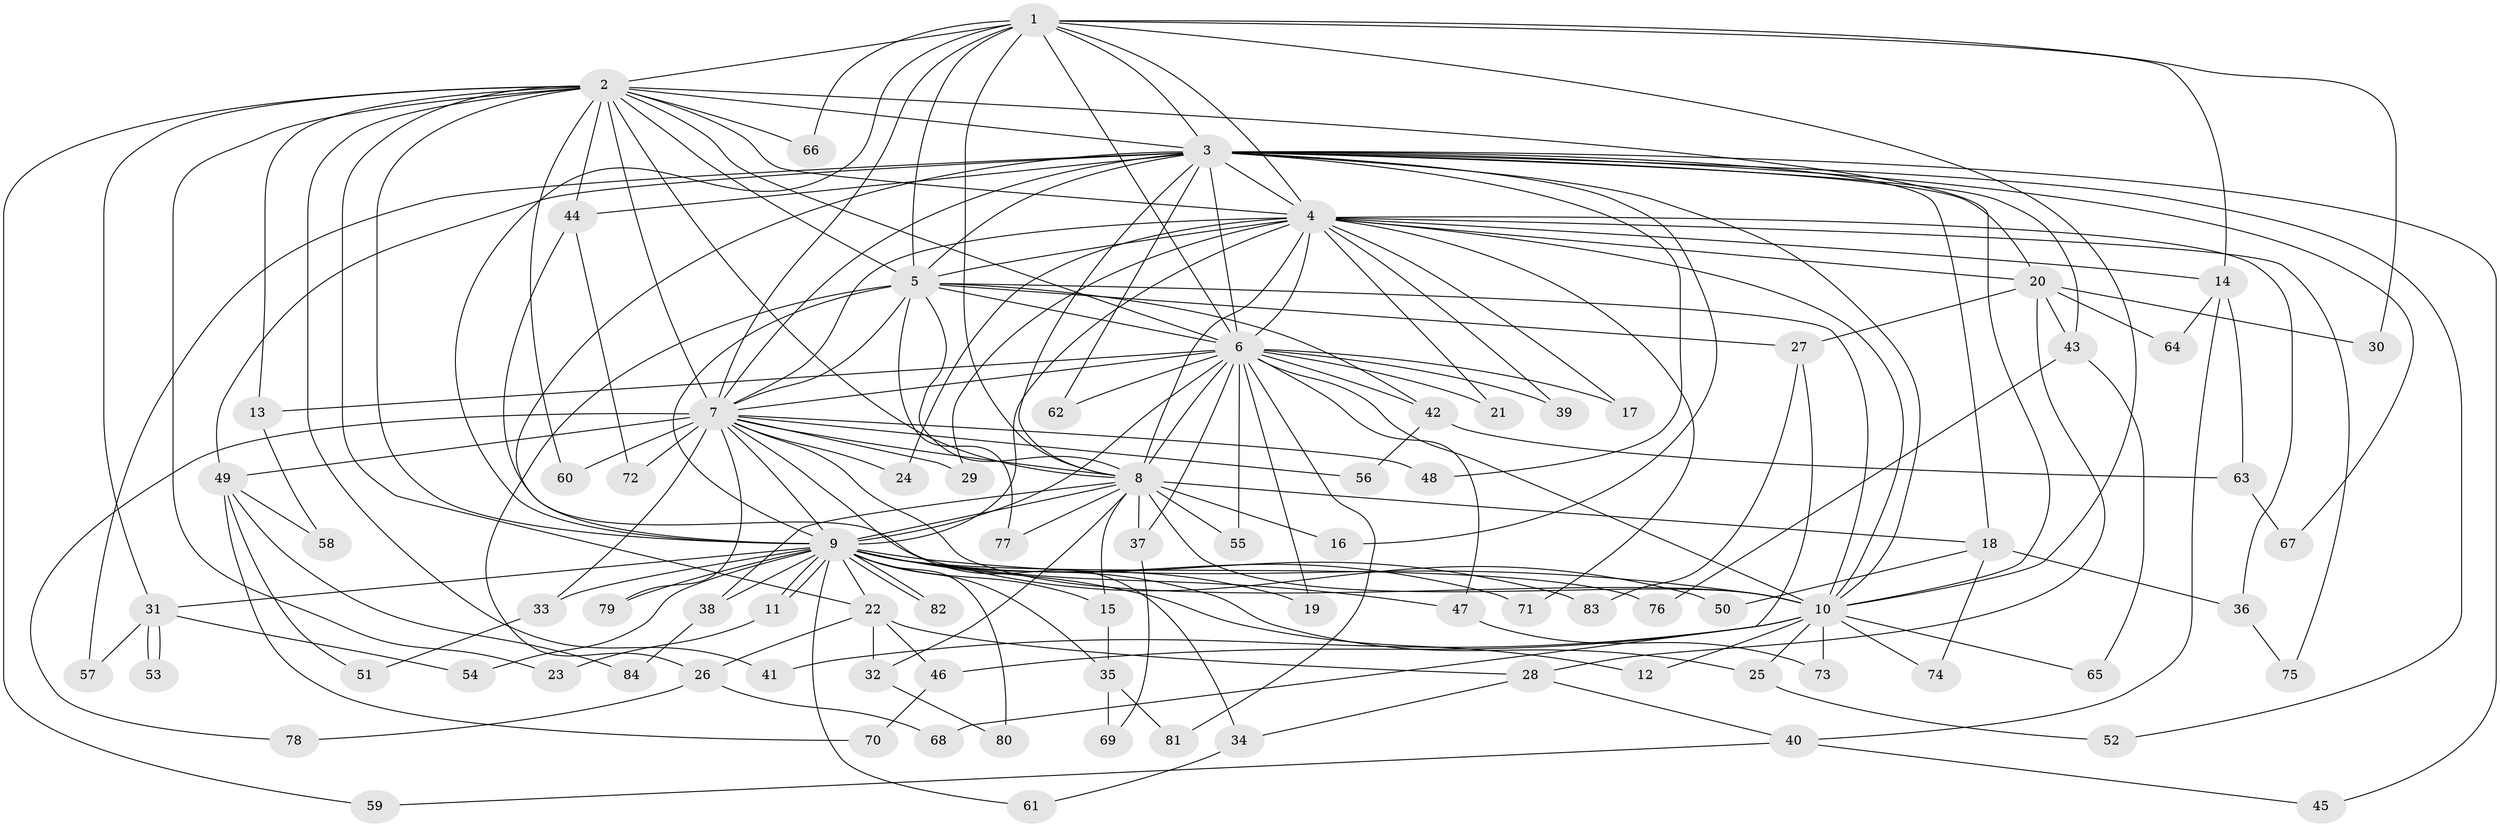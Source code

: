 // Generated by graph-tools (version 1.1) at 2025/44/03/09/25 04:44:46]
// undirected, 84 vertices, 193 edges
graph export_dot {
graph [start="1"]
  node [color=gray90,style=filled];
  1;
  2;
  3;
  4;
  5;
  6;
  7;
  8;
  9;
  10;
  11;
  12;
  13;
  14;
  15;
  16;
  17;
  18;
  19;
  20;
  21;
  22;
  23;
  24;
  25;
  26;
  27;
  28;
  29;
  30;
  31;
  32;
  33;
  34;
  35;
  36;
  37;
  38;
  39;
  40;
  41;
  42;
  43;
  44;
  45;
  46;
  47;
  48;
  49;
  50;
  51;
  52;
  53;
  54;
  55;
  56;
  57;
  58;
  59;
  60;
  61;
  62;
  63;
  64;
  65;
  66;
  67;
  68;
  69;
  70;
  71;
  72;
  73;
  74;
  75;
  76;
  77;
  78;
  79;
  80;
  81;
  82;
  83;
  84;
  1 -- 2;
  1 -- 3;
  1 -- 4;
  1 -- 5;
  1 -- 6;
  1 -- 7;
  1 -- 8;
  1 -- 9;
  1 -- 10;
  1 -- 14;
  1 -- 30;
  1 -- 66;
  2 -- 3;
  2 -- 4;
  2 -- 5;
  2 -- 6;
  2 -- 7;
  2 -- 8;
  2 -- 9;
  2 -- 10;
  2 -- 13;
  2 -- 22;
  2 -- 23;
  2 -- 31;
  2 -- 41;
  2 -- 44;
  2 -- 59;
  2 -- 60;
  2 -- 66;
  3 -- 4;
  3 -- 5;
  3 -- 6;
  3 -- 7;
  3 -- 8;
  3 -- 9;
  3 -- 10;
  3 -- 16;
  3 -- 18;
  3 -- 20;
  3 -- 43;
  3 -- 44;
  3 -- 45;
  3 -- 48;
  3 -- 49;
  3 -- 52;
  3 -- 57;
  3 -- 62;
  3 -- 67;
  4 -- 5;
  4 -- 6;
  4 -- 7;
  4 -- 8;
  4 -- 9;
  4 -- 10;
  4 -- 14;
  4 -- 17;
  4 -- 20;
  4 -- 21;
  4 -- 24;
  4 -- 29;
  4 -- 36;
  4 -- 39;
  4 -- 71;
  4 -- 75;
  5 -- 6;
  5 -- 7;
  5 -- 8;
  5 -- 9;
  5 -- 10;
  5 -- 26;
  5 -- 27;
  5 -- 42;
  5 -- 77;
  6 -- 7;
  6 -- 8;
  6 -- 9;
  6 -- 10;
  6 -- 13;
  6 -- 17;
  6 -- 19;
  6 -- 21;
  6 -- 37;
  6 -- 39;
  6 -- 42;
  6 -- 47;
  6 -- 55;
  6 -- 62;
  6 -- 81;
  7 -- 8;
  7 -- 9;
  7 -- 10;
  7 -- 24;
  7 -- 29;
  7 -- 33;
  7 -- 34;
  7 -- 48;
  7 -- 49;
  7 -- 56;
  7 -- 60;
  7 -- 72;
  7 -- 78;
  7 -- 79;
  8 -- 9;
  8 -- 10;
  8 -- 15;
  8 -- 16;
  8 -- 18;
  8 -- 32;
  8 -- 37;
  8 -- 38;
  8 -- 55;
  8 -- 77;
  9 -- 10;
  9 -- 11;
  9 -- 11;
  9 -- 12;
  9 -- 15;
  9 -- 19;
  9 -- 22;
  9 -- 25;
  9 -- 31;
  9 -- 33;
  9 -- 35;
  9 -- 38;
  9 -- 47;
  9 -- 54;
  9 -- 61;
  9 -- 71;
  9 -- 76;
  9 -- 79;
  9 -- 80;
  9 -- 82;
  9 -- 82;
  9 -- 83;
  10 -- 12;
  10 -- 25;
  10 -- 41;
  10 -- 46;
  10 -- 65;
  10 -- 73;
  10 -- 74;
  11 -- 23;
  13 -- 58;
  14 -- 40;
  14 -- 63;
  14 -- 64;
  15 -- 35;
  18 -- 36;
  18 -- 50;
  18 -- 74;
  20 -- 27;
  20 -- 28;
  20 -- 30;
  20 -- 43;
  20 -- 64;
  22 -- 26;
  22 -- 28;
  22 -- 32;
  22 -- 46;
  25 -- 52;
  26 -- 68;
  26 -- 78;
  27 -- 68;
  27 -- 83;
  28 -- 34;
  28 -- 40;
  31 -- 53;
  31 -- 53;
  31 -- 54;
  31 -- 57;
  32 -- 80;
  33 -- 51;
  34 -- 61;
  35 -- 69;
  35 -- 81;
  36 -- 75;
  37 -- 69;
  38 -- 84;
  40 -- 45;
  40 -- 59;
  42 -- 56;
  42 -- 63;
  43 -- 65;
  43 -- 76;
  44 -- 50;
  44 -- 72;
  46 -- 70;
  47 -- 73;
  49 -- 51;
  49 -- 58;
  49 -- 70;
  49 -- 84;
  63 -- 67;
}
